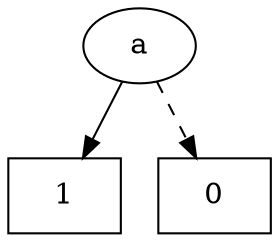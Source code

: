 digraph G {
	rankdir = TB;
	27 [label="a", shape=""]
	27 -> 26
	27 -> 1 [style=dashed]
	{rank = same; 27;}
	26 [label="1", shape="box"]
	1 [label="0", shape="box"]
	{rank = same; 26; 1;}
}
